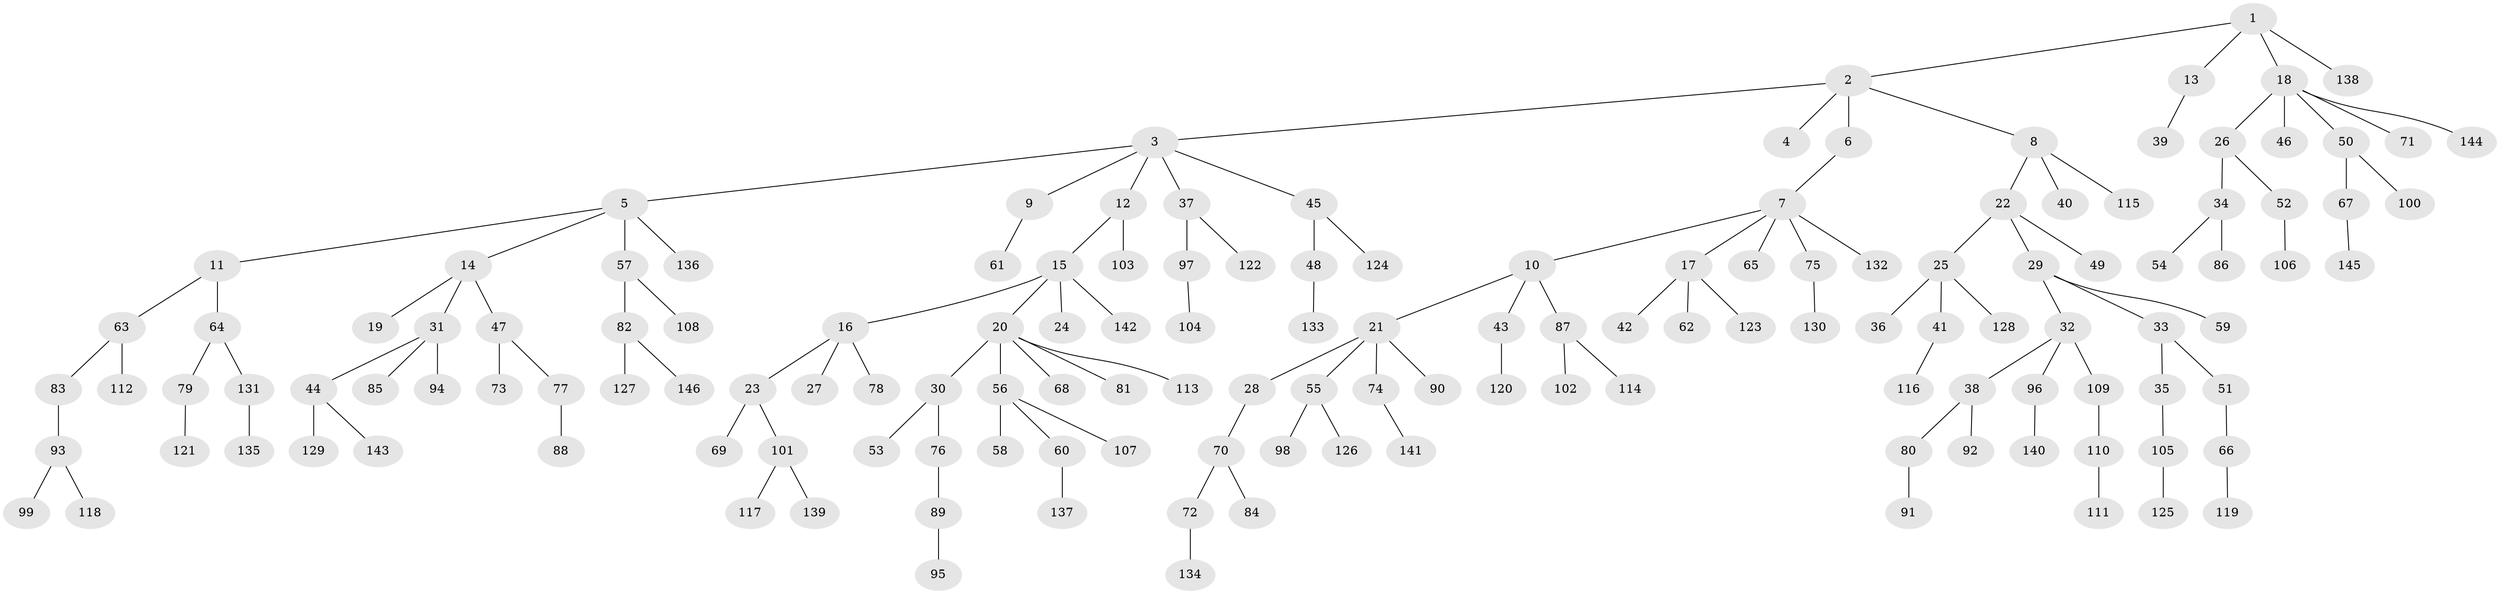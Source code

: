 // Generated by graph-tools (version 1.1) at 2025/15/03/09/25 04:15:41]
// undirected, 146 vertices, 145 edges
graph export_dot {
graph [start="1"]
  node [color=gray90,style=filled];
  1;
  2;
  3;
  4;
  5;
  6;
  7;
  8;
  9;
  10;
  11;
  12;
  13;
  14;
  15;
  16;
  17;
  18;
  19;
  20;
  21;
  22;
  23;
  24;
  25;
  26;
  27;
  28;
  29;
  30;
  31;
  32;
  33;
  34;
  35;
  36;
  37;
  38;
  39;
  40;
  41;
  42;
  43;
  44;
  45;
  46;
  47;
  48;
  49;
  50;
  51;
  52;
  53;
  54;
  55;
  56;
  57;
  58;
  59;
  60;
  61;
  62;
  63;
  64;
  65;
  66;
  67;
  68;
  69;
  70;
  71;
  72;
  73;
  74;
  75;
  76;
  77;
  78;
  79;
  80;
  81;
  82;
  83;
  84;
  85;
  86;
  87;
  88;
  89;
  90;
  91;
  92;
  93;
  94;
  95;
  96;
  97;
  98;
  99;
  100;
  101;
  102;
  103;
  104;
  105;
  106;
  107;
  108;
  109;
  110;
  111;
  112;
  113;
  114;
  115;
  116;
  117;
  118;
  119;
  120;
  121;
  122;
  123;
  124;
  125;
  126;
  127;
  128;
  129;
  130;
  131;
  132;
  133;
  134;
  135;
  136;
  137;
  138;
  139;
  140;
  141;
  142;
  143;
  144;
  145;
  146;
  1 -- 2;
  1 -- 13;
  1 -- 18;
  1 -- 138;
  2 -- 3;
  2 -- 4;
  2 -- 6;
  2 -- 8;
  3 -- 5;
  3 -- 9;
  3 -- 12;
  3 -- 37;
  3 -- 45;
  5 -- 11;
  5 -- 14;
  5 -- 57;
  5 -- 136;
  6 -- 7;
  7 -- 10;
  7 -- 17;
  7 -- 65;
  7 -- 75;
  7 -- 132;
  8 -- 22;
  8 -- 40;
  8 -- 115;
  9 -- 61;
  10 -- 21;
  10 -- 43;
  10 -- 87;
  11 -- 63;
  11 -- 64;
  12 -- 15;
  12 -- 103;
  13 -- 39;
  14 -- 19;
  14 -- 31;
  14 -- 47;
  15 -- 16;
  15 -- 20;
  15 -- 24;
  15 -- 142;
  16 -- 23;
  16 -- 27;
  16 -- 78;
  17 -- 42;
  17 -- 62;
  17 -- 123;
  18 -- 26;
  18 -- 46;
  18 -- 50;
  18 -- 71;
  18 -- 144;
  20 -- 30;
  20 -- 56;
  20 -- 68;
  20 -- 81;
  20 -- 113;
  21 -- 28;
  21 -- 55;
  21 -- 74;
  21 -- 90;
  22 -- 25;
  22 -- 29;
  22 -- 49;
  23 -- 69;
  23 -- 101;
  25 -- 36;
  25 -- 41;
  25 -- 128;
  26 -- 34;
  26 -- 52;
  28 -- 70;
  29 -- 32;
  29 -- 33;
  29 -- 59;
  30 -- 53;
  30 -- 76;
  31 -- 44;
  31 -- 85;
  31 -- 94;
  32 -- 38;
  32 -- 96;
  32 -- 109;
  33 -- 35;
  33 -- 51;
  34 -- 54;
  34 -- 86;
  35 -- 105;
  37 -- 97;
  37 -- 122;
  38 -- 80;
  38 -- 92;
  41 -- 116;
  43 -- 120;
  44 -- 129;
  44 -- 143;
  45 -- 48;
  45 -- 124;
  47 -- 73;
  47 -- 77;
  48 -- 133;
  50 -- 67;
  50 -- 100;
  51 -- 66;
  52 -- 106;
  55 -- 98;
  55 -- 126;
  56 -- 58;
  56 -- 60;
  56 -- 107;
  57 -- 82;
  57 -- 108;
  60 -- 137;
  63 -- 83;
  63 -- 112;
  64 -- 79;
  64 -- 131;
  66 -- 119;
  67 -- 145;
  70 -- 72;
  70 -- 84;
  72 -- 134;
  74 -- 141;
  75 -- 130;
  76 -- 89;
  77 -- 88;
  79 -- 121;
  80 -- 91;
  82 -- 127;
  82 -- 146;
  83 -- 93;
  87 -- 102;
  87 -- 114;
  89 -- 95;
  93 -- 99;
  93 -- 118;
  96 -- 140;
  97 -- 104;
  101 -- 117;
  101 -- 139;
  105 -- 125;
  109 -- 110;
  110 -- 111;
  131 -- 135;
}

